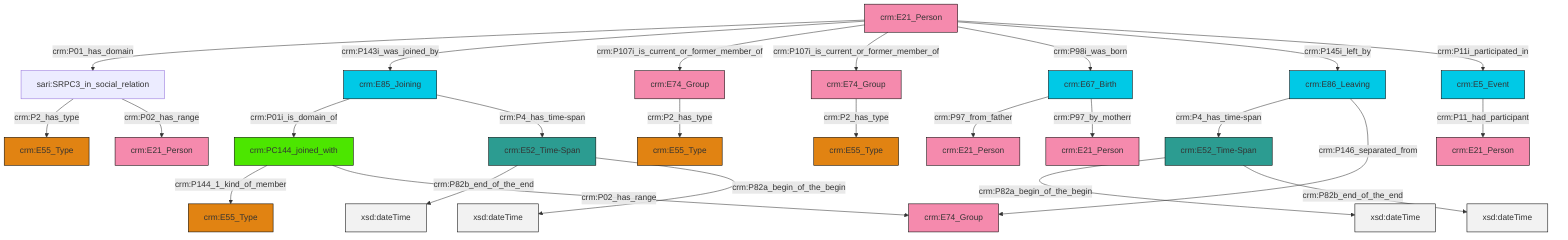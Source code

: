 graph TD
classDef Literal fill:#f2f2f2,stroke:#000000;
classDef CRM_Entity fill:#FFFFFF,stroke:#000000;
classDef Temporal_Entity fill:#00C9E6, stroke:#000000;
classDef Type fill:#E18312, stroke:#000000;
classDef Time-Span fill:#2C9C91, stroke:#000000;
classDef Appellation fill:#FFEB7F, stroke:#000000;
classDef Place fill:#008836, stroke:#000000;
classDef Persistent_Item fill:#B266B2, stroke:#000000;
classDef Conceptual_Object fill:#FFD700, stroke:#000000;
classDef Physical_Thing fill:#D2B48C, stroke:#000000;
classDef Actor fill:#f58aad, stroke:#000000;
classDef PC_Classes fill:#4ce600, stroke:#000000;
classDef Multi fill:#cccccc,stroke:#000000;

4["crm:E21_Person"]:::Actor -->|crm:P01_has_domain| 5["sari:SRPC3_in_social_relation"]:::Default
8["crm:PC144_joined_with"]:::PC_Classes -->|crm:P144_1_kind_of_member| 9["crm:E55_Type"]:::Type
11["crm:E74_Group"]:::Actor -->|crm:P2_has_type| 12["crm:E55_Type"]:::Type
4["crm:E21_Person"]:::Actor -->|crm:P143i_was_joined_by| 15["crm:E85_Joining"]:::Temporal_Entity
15["crm:E85_Joining"]:::Temporal_Entity -->|crm:P01i_is_domain_of| 8["crm:PC144_joined_with"]:::PC_Classes
16["crm:E86_Leaving"]:::Temporal_Entity -->|crm:P4_has_time-span| 17["crm:E52_Time-Span"]:::Time-Span
13["crm:E52_Time-Span"]:::Time-Span -->|crm:P82b_end_of_the_end| 19[xsd:dateTime]:::Literal
2["crm:E67_Birth"]:::Temporal_Entity -->|crm:P97_from_father| 0["crm:E21_Person"]:::Actor
16["crm:E86_Leaving"]:::Temporal_Entity -->|crm:P146_separated_from| 22["crm:E74_Group"]:::Actor
5["sari:SRPC3_in_social_relation"]:::Default -->|crm:P2_has_type| 23["crm:E55_Type"]:::Type
17["crm:E52_Time-Span"]:::Time-Span -->|crm:P82a_begin_of_the_begin| 26[xsd:dateTime]:::Literal
17["crm:E52_Time-Span"]:::Time-Span -->|crm:P82b_end_of_the_end| 27[xsd:dateTime]:::Literal
4["crm:E21_Person"]:::Actor -->|crm:P107i_is_current_or_former_member_of| 28["crm:E74_Group"]:::Actor
4["crm:E21_Person"]:::Actor -->|crm:P107i_is_current_or_former_member_of| 11["crm:E74_Group"]:::Actor
4["crm:E21_Person"]:::Actor -->|crm:P98i_was_born| 2["crm:E67_Birth"]:::Temporal_Entity
2["crm:E67_Birth"]:::Temporal_Entity -->|crm:P97_by_motherr| 6["crm:E21_Person"]:::Actor
15["crm:E85_Joining"]:::Temporal_Entity -->|crm:P4_has_time-span| 13["crm:E52_Time-Span"]:::Time-Span
4["crm:E21_Person"]:::Actor -->|crm:P145i_left_by| 16["crm:E86_Leaving"]:::Temporal_Entity
4["crm:E21_Person"]:::Actor -->|crm:P11i_participated_in| 36["crm:E5_Event"]:::Temporal_Entity
8["crm:PC144_joined_with"]:::PC_Classes -->|crm:P02_has_range| 22["crm:E74_Group"]:::Actor
36["crm:E5_Event"]:::Temporal_Entity -->|crm:P11_had_participant| 39["crm:E21_Person"]:::Actor
5["sari:SRPC3_in_social_relation"]:::Default -->|crm:P02_has_range| 24["crm:E21_Person"]:::Actor
13["crm:E52_Time-Span"]:::Time-Span -->|crm:P82a_begin_of_the_begin| 40[xsd:dateTime]:::Literal
28["crm:E74_Group"]:::Actor -->|crm:P2_has_type| 42["crm:E55_Type"]:::Type